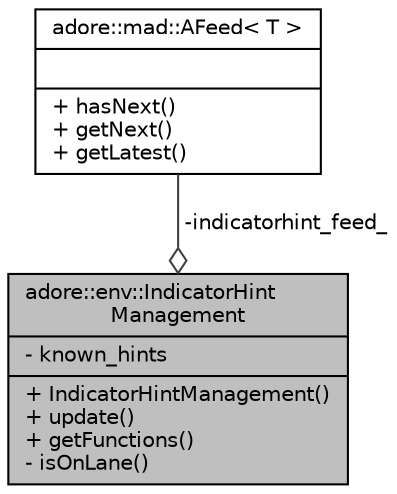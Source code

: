 digraph "adore::env::IndicatorHintManagement"
{
 // LATEX_PDF_SIZE
  edge [fontname="Helvetica",fontsize="10",labelfontname="Helvetica",labelfontsize="10"];
  node [fontname="Helvetica",fontsize="10",shape=record];
  Node1 [label="{adore::env::IndicatorHint\lManagement\n|- known_hints\l|+ IndicatorHintManagement()\l+ update()\l+ getFunctions()\l- isOnLane()\l}",height=0.2,width=0.4,color="black", fillcolor="grey75", style="filled", fontcolor="black",tooltip="automatically manage indicator hints based on current vehicle position"];
  Node2 -> Node1 [color="grey25",fontsize="10",style="solid",label=" -indicatorhint_feed_" ,arrowhead="odiamond",fontname="Helvetica"];
  Node2 [label="{adore::mad::AFeed\< T \>\n||+ hasNext()\l+ getNext()\l+ getLatest()\l}",height=0.2,width=0.4,color="black", fillcolor="white", style="filled",URL="$classadore_1_1mad_1_1AFeed.html",tooltip=" "];
}
